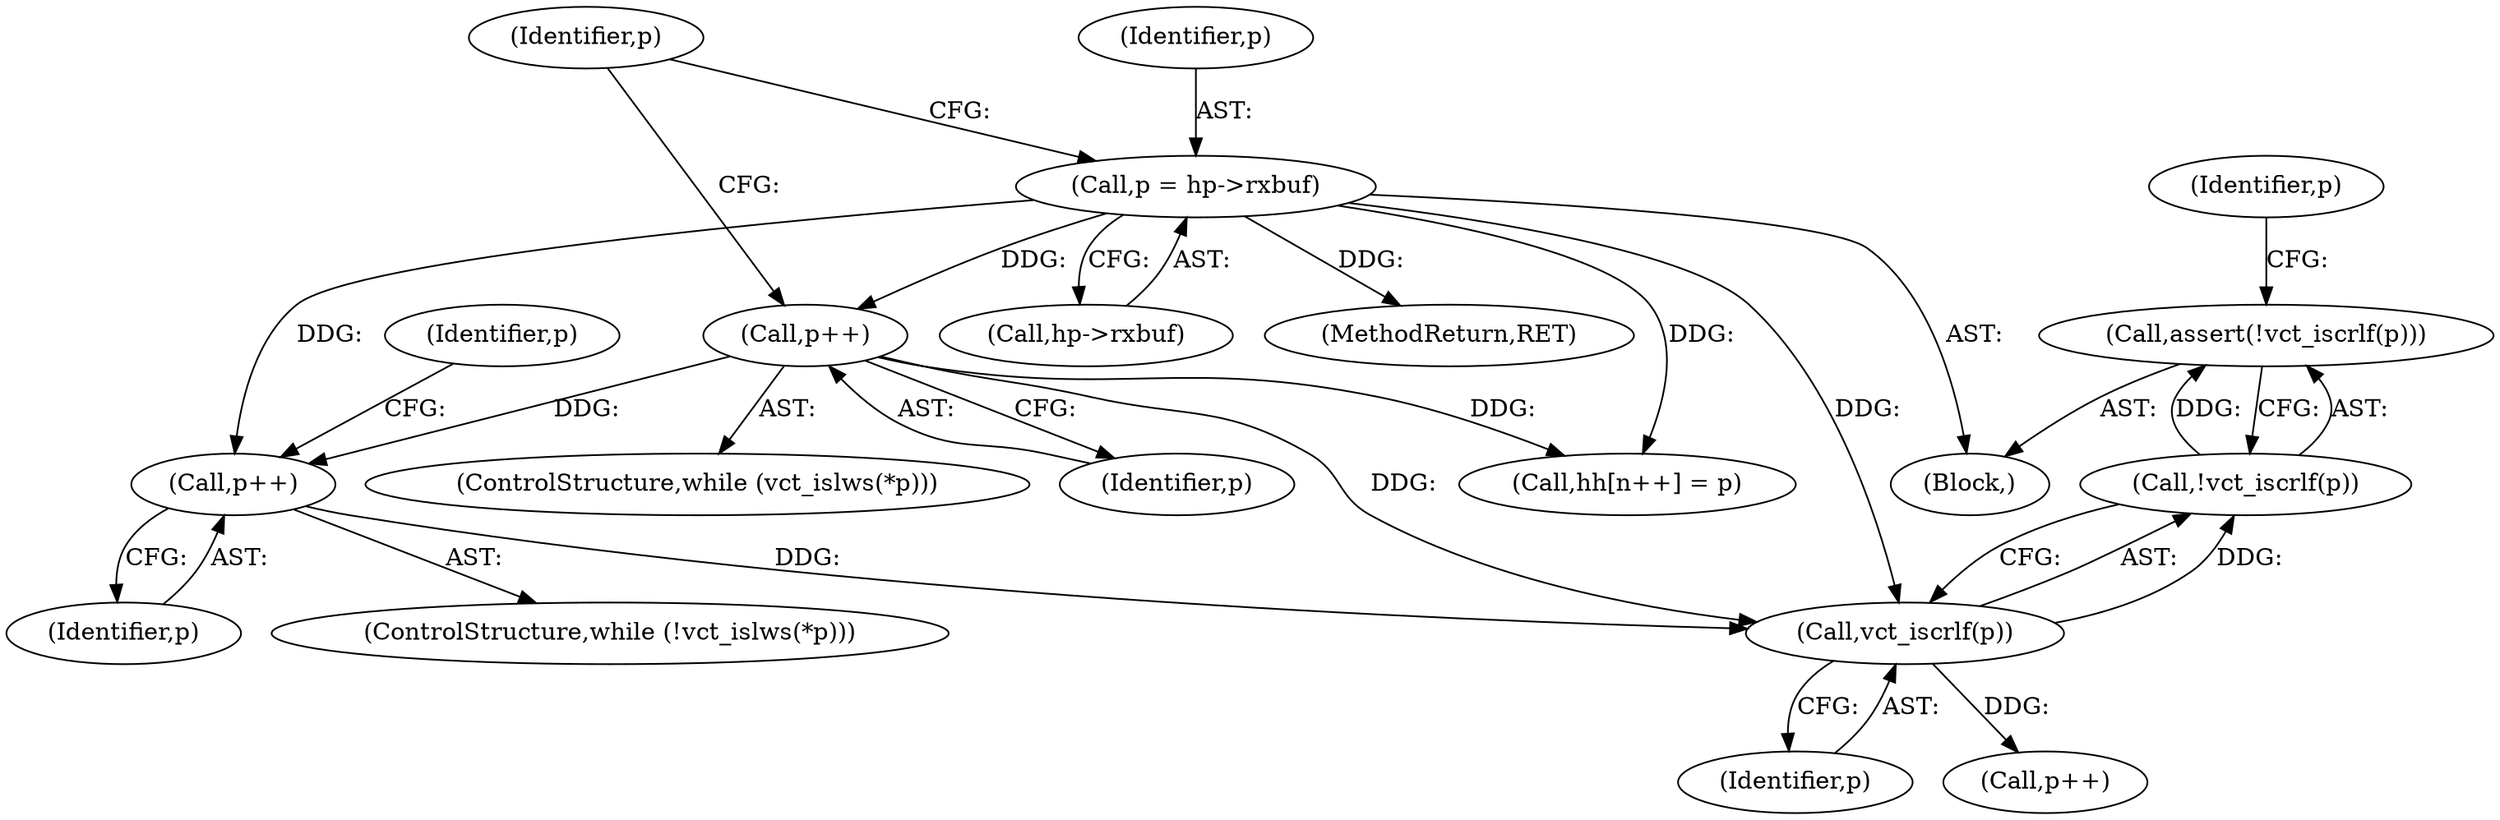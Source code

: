 digraph "0_Varnish-Cache_85e8468bec9416bd7e16b0d80cb820ecd2b330c3_2@API" {
"1000177" [label="(Call,assert(!vct_iscrlf(p)))"];
"1000178" [label="(Call,!vct_iscrlf(p))"];
"1000179" [label="(Call,vct_iscrlf(p))"];
"1000175" [label="(Call,p++)"];
"1000153" [label="(Call,p = hp->rxbuf)"];
"1000162" [label="(Call,p++)"];
"1000162" [label="(Call,p++)"];
"1000155" [label="(Call,hp->rxbuf)"];
"1000175" [label="(Call,p++)"];
"1000158" [label="(ControlStructure,while (vct_islws(*p)))"];
"1000163" [label="(Identifier,p)"];
"1000178" [label="(Call,!vct_iscrlf(p))"];
"1000180" [label="(Identifier,p)"];
"1000176" [label="(Identifier,p)"];
"1000174" [label="(Identifier,p)"];
"1000353" [label="(MethodReturn,RET)"];
"1000179" [label="(Call,vct_iscrlf(p))"];
"1000153" [label="(Call,p = hp->rxbuf)"];
"1000154" [label="(Identifier,p)"];
"1000108" [label="(Block,)"];
"1000183" [label="(Call,p++)"];
"1000177" [label="(Call,assert(!vct_iscrlf(p)))"];
"1000164" [label="(Call,hh[n++] = p)"];
"1000184" [label="(Identifier,p)"];
"1000161" [label="(Identifier,p)"];
"1000170" [label="(ControlStructure,while (!vct_islws(*p)))"];
"1000177" -> "1000108"  [label="AST: "];
"1000177" -> "1000178"  [label="CFG: "];
"1000178" -> "1000177"  [label="AST: "];
"1000184" -> "1000177"  [label="CFG: "];
"1000178" -> "1000177"  [label="DDG: "];
"1000178" -> "1000179"  [label="CFG: "];
"1000179" -> "1000178"  [label="AST: "];
"1000179" -> "1000178"  [label="DDG: "];
"1000179" -> "1000180"  [label="CFG: "];
"1000180" -> "1000179"  [label="AST: "];
"1000175" -> "1000179"  [label="DDG: "];
"1000153" -> "1000179"  [label="DDG: "];
"1000162" -> "1000179"  [label="DDG: "];
"1000179" -> "1000183"  [label="DDG: "];
"1000175" -> "1000170"  [label="AST: "];
"1000175" -> "1000176"  [label="CFG: "];
"1000176" -> "1000175"  [label="AST: "];
"1000174" -> "1000175"  [label="CFG: "];
"1000153" -> "1000175"  [label="DDG: "];
"1000162" -> "1000175"  [label="DDG: "];
"1000153" -> "1000108"  [label="AST: "];
"1000153" -> "1000155"  [label="CFG: "];
"1000154" -> "1000153"  [label="AST: "];
"1000155" -> "1000153"  [label="AST: "];
"1000161" -> "1000153"  [label="CFG: "];
"1000153" -> "1000353"  [label="DDG: "];
"1000153" -> "1000162"  [label="DDG: "];
"1000153" -> "1000164"  [label="DDG: "];
"1000162" -> "1000158"  [label="AST: "];
"1000162" -> "1000163"  [label="CFG: "];
"1000163" -> "1000162"  [label="AST: "];
"1000161" -> "1000162"  [label="CFG: "];
"1000162" -> "1000164"  [label="DDG: "];
}
